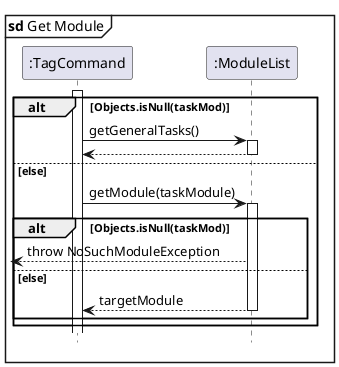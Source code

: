 @startuml
'https://plantuml.com/sequence-diagram

skinparam shadowing false
participant ":TagCommand" as TagCommand
participant ":ModuleList" as ModuleList
hide footbox

mainframe **sd** Get Module

activate TagCommand

alt Objects.isNull(taskMod)
    TagCommand -> ModuleList: getGeneralTasks()
    activate ModuleList
    return

else else
    TagCommand -> ModuleList: getModule(taskModule)
    activate ModuleList

    alt Objects.isNull(taskMod)
        [<-- ModuleList: throw NoSuchModuleException

    else else
    return targetModule

    end
end
@enduml